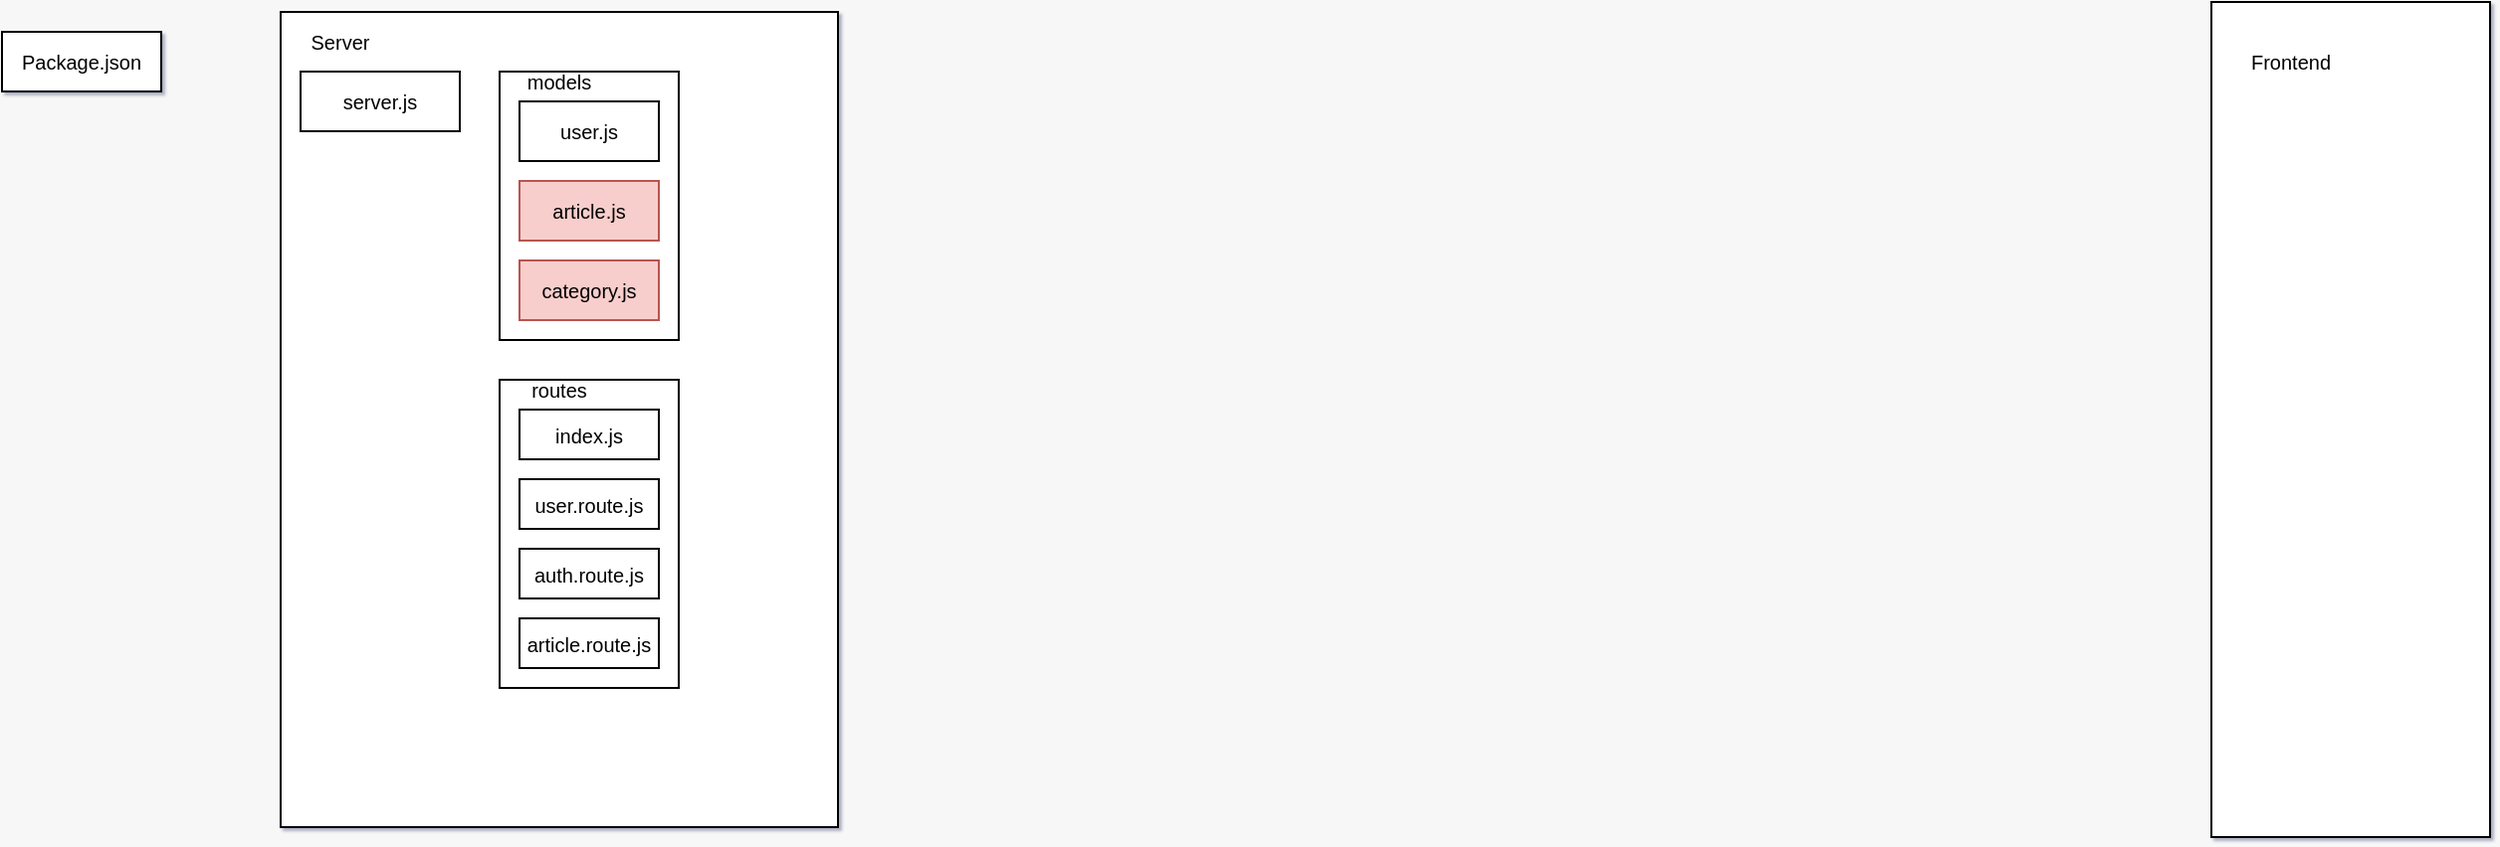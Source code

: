 <mxfile version="26.0.16">
  <diagram name="Page-1" id="dCp0Z4waHlUfVY6Fhiss">
    <mxGraphModel dx="633" dy="381" grid="1" gridSize="5" guides="1" tooltips="1" connect="1" arrows="1" fold="1" page="0" pageScale="1" pageWidth="3300" pageHeight="4681" background="#F7F7F7" math="0" shadow="1">
      <root>
        <mxCell id="0" />
        <mxCell id="1" parent="0" />
        <mxCell id="JyALi0fK_2BL6Teqb9gI-1" value="&lt;font&gt;Package.json&lt;/font&gt;" style="rounded=0;whiteSpace=wrap;html=1;fontSize=10;" parent="1" vertex="1">
          <mxGeometry x="50" y="50" width="80" height="30" as="geometry" />
        </mxCell>
        <mxCell id="JyALi0fK_2BL6Teqb9gI-2" value="" style="rounded=0;whiteSpace=wrap;html=1;fontSize=10;" parent="1" vertex="1">
          <mxGeometry x="190" y="40" width="280" height="410" as="geometry" />
        </mxCell>
        <mxCell id="JyALi0fK_2BL6Teqb9gI-3" value="Server" style="text;html=1;align=center;verticalAlign=middle;whiteSpace=wrap;rounded=0;fontSize=10;" parent="1" vertex="1">
          <mxGeometry x="190" y="40" width="60" height="30" as="geometry" />
        </mxCell>
        <mxCell id="JyALi0fK_2BL6Teqb9gI-4" value="" style="rounded=0;whiteSpace=wrap;html=1;fontSize=10;" parent="1" vertex="1">
          <mxGeometry x="1160" y="35" width="140" height="420" as="geometry" />
        </mxCell>
        <mxCell id="JyALi0fK_2BL6Teqb9gI-5" value="Frontend" style="text;html=1;align=center;verticalAlign=middle;whiteSpace=wrap;rounded=0;fontSize=10;" parent="1" vertex="1">
          <mxGeometry x="1170" y="50" width="60" height="30" as="geometry" />
        </mxCell>
        <mxCell id="JyALi0fK_2BL6Teqb9gI-6" value="server.js" style="rounded=0;whiteSpace=wrap;html=1;fontSize=10;" parent="1" vertex="1">
          <mxGeometry x="200" y="70" width="80" height="30" as="geometry" />
        </mxCell>
        <mxCell id="JTrbYuYFS1n6ePO4l3gh-1" value="" style="rounded=0;whiteSpace=wrap;html=1;fontSize=10;" vertex="1" parent="1">
          <mxGeometry x="300" y="70" width="90" height="135" as="geometry" />
        </mxCell>
        <mxCell id="JTrbYuYFS1n6ePO4l3gh-2" value="models" style="text;html=1;align=center;verticalAlign=middle;whiteSpace=wrap;rounded=0;fontSize=10;" vertex="1" parent="1">
          <mxGeometry x="300" y="60" width="60" height="30" as="geometry" />
        </mxCell>
        <mxCell id="JTrbYuYFS1n6ePO4l3gh-3" value="&lt;font&gt;user.js&lt;/font&gt;" style="rounded=0;whiteSpace=wrap;html=1;fontSize=10;" vertex="1" parent="1">
          <mxGeometry x="310" y="85" width="70" height="30" as="geometry" />
        </mxCell>
        <mxCell id="JTrbYuYFS1n6ePO4l3gh-4" value="article.js" style="rounded=0;whiteSpace=wrap;html=1;fontSize=10;fillColor=#f8cecc;strokeColor=#b85450;" vertex="1" parent="1">
          <mxGeometry x="310" y="125" width="70" height="30" as="geometry" />
        </mxCell>
        <mxCell id="JTrbYuYFS1n6ePO4l3gh-5" value="category.js" style="rounded=0;whiteSpace=wrap;html=1;fontSize=10;fillColor=#f8cecc;strokeColor=#b85450;" vertex="1" parent="1">
          <mxGeometry x="310" y="165" width="70" height="30" as="geometry" />
        </mxCell>
        <mxCell id="JTrbYuYFS1n6ePO4l3gh-6" value="" style="rounded=0;whiteSpace=wrap;html=1;fontSize=10;" vertex="1" parent="1">
          <mxGeometry x="300" y="225" width="90" height="155" as="geometry" />
        </mxCell>
        <mxCell id="JTrbYuYFS1n6ePO4l3gh-7" value="&lt;font&gt;routes&lt;/font&gt;" style="text;html=1;align=center;verticalAlign=middle;whiteSpace=wrap;rounded=0;fontSize=10;" vertex="1" parent="1">
          <mxGeometry x="300" y="215" width="60" height="30" as="geometry" />
        </mxCell>
        <mxCell id="JTrbYuYFS1n6ePO4l3gh-8" value="index.js" style="rounded=0;whiteSpace=wrap;html=1;fontSize=10;" vertex="1" parent="1">
          <mxGeometry x="310" y="240" width="70" height="25" as="geometry" />
        </mxCell>
        <mxCell id="JTrbYuYFS1n6ePO4l3gh-9" value="user.route.js" style="rounded=0;whiteSpace=wrap;html=1;fontSize=10;" vertex="1" parent="1">
          <mxGeometry x="310" y="275" width="70" height="25" as="geometry" />
        </mxCell>
        <mxCell id="JTrbYuYFS1n6ePO4l3gh-11" value="auth.route.js" style="rounded=0;whiteSpace=wrap;html=1;fontSize=10;" vertex="1" parent="1">
          <mxGeometry x="310" y="310" width="70" height="25" as="geometry" />
        </mxCell>
        <mxCell id="JTrbYuYFS1n6ePO4l3gh-12" value="&lt;font style=&quot;font-size: 10px;&quot;&gt;article.route.js&lt;/font&gt;" style="rounded=0;whiteSpace=wrap;html=1;" vertex="1" parent="1">
          <mxGeometry x="310" y="345" width="70" height="25" as="geometry" />
        </mxCell>
      </root>
    </mxGraphModel>
  </diagram>
</mxfile>
